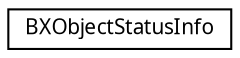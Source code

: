 digraph "Graphical Class Hierarchy"
{
  edge [fontname="LucidaGrande",fontsize="10",labelfontname="LucidaGrande",labelfontsize="10"];
  node [fontname="LucidaGrande",fontsize="10",shape=record];
  rankdir="LR";
  Node1 [label="BXObjectStatusInfo",height=0.2,width=0.4,color="black", fillcolor="white", style="filled",URL="$interface_b_x_object_status_info.html",tooltip="A proxy for retrieving database object status. "];
}
